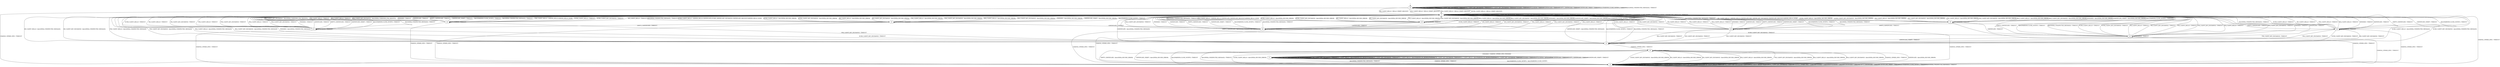 digraph h4 {
s0 [label="s0"];
s1 [label="s1"];
s2 [label="s2"];
s3 [label="s3"];
s4 [label="s4"];
s9 [label="s9"];
s13 [label="s13"];
s5 [label="s5"];
s8 [label="s8"];
s10 [label="s10"];
s11 [label="s11"];
s14 [label="s14"];
s6 [label="s6"];
s12 [label="s12"];
s7 [label="s7"];
s0 -> s1 [label="ECDH_CLIENT_HELLO / HELLO_VERIFY_REQUEST"];
s0 -> s0 [label="ECDH_CLIENT_KEY_EXCHANGE / TIMEOUT"];
s0 -> s1 [label="DH_CLIENT_HELLO / HELLO_VERIFY_REQUEST"];
s0 -> s0 [label="DH_CLIENT_KEY_EXCHANGE / TIMEOUT"];
s0 -> s1 [label="PSK_CLIENT_HELLO / HELLO_VERIFY_REQUEST"];
s0 -> s0 [label="PSK_CLIENT_KEY_EXCHANGE / TIMEOUT"];
s0 -> s1 [label="RSA_CLIENT_HELLO / HELLO_VERIFY_REQUEST"];
s0 -> s0 [label="RSA_CLIENT_KEY_EXCHANGE / TIMEOUT"];
s0 -> s2 [label="CHANGE_CIPHER_SPEC / TIMEOUT"];
s0 -> s0 [label="FINISHED / TIMEOUT"];
s0 -> s0 [label="APPLICATION / TIMEOUT"];
s0 -> s0 [label="CERTIFICATE / TIMEOUT"];
s0 -> s0 [label="EMPTY_CERTIFICATE / TIMEOUT"];
s0 -> s0 [label="CERTIFICATE_VERIFY / TIMEOUT"];
s0 -> s0 [label="Alert(WARNING,CLOSE_NOTIFY) / TIMEOUT"];
s0 -> s0 [label="Alert(FATAL,UNEXPECTED_MESSAGE) / TIMEOUT"];
s1 -> s3 [label="ECDH_CLIENT_HELLO / SERVER_HELLO,CERTIFICATE,ECDHE_SERVER_KEY_EXCHANGE,CERTIFICATE_REQUEST,SERVER_HELLO_DONE"];
s1 -> s1 [label="ECDH_CLIENT_KEY_EXCHANGE / TIMEOUT"];
s1 -> s9 [label="DH_CLIENT_HELLO / SERVER_HELLO,CERTIFICATE,DHE_SERVER_KEY_EXCHANGE,CERTIFICATE_REQUEST,SERVER_HELLO_DONE"];
s1 -> s1 [label="DH_CLIENT_KEY_EXCHANGE / TIMEOUT"];
s1 -> s4 [label="PSK_CLIENT_HELLO / SERVER_HELLO,SERVER_HELLO_DONE"];
s1 -> s1 [label="PSK_CLIENT_KEY_EXCHANGE / TIMEOUT"];
s1 -> s13 [label="RSA_CLIENT_HELLO / SERVER_HELLO,CERTIFICATE,CERTIFICATE_REQUEST,SERVER_HELLO_DONE"];
s1 -> s1 [label="RSA_CLIENT_KEY_EXCHANGE / TIMEOUT"];
s1 -> s2 [label="CHANGE_CIPHER_SPEC / TIMEOUT"];
s1 -> s1 [label="FINISHED / TIMEOUT"];
s1 -> s1 [label="APPLICATION / TIMEOUT"];
s1 -> s1 [label="CERTIFICATE / TIMEOUT"];
s1 -> s1 [label="EMPTY_CERTIFICATE / TIMEOUT"];
s1 -> s1 [label="CERTIFICATE_VERIFY / TIMEOUT"];
s1 -> s1 [label="Alert(WARNING,CLOSE_NOTIFY) / TIMEOUT"];
s1 -> s1 [label="Alert(FATAL,UNEXPECTED_MESSAGE) / TIMEOUT"];
s2 -> s2 [label="ECDH_CLIENT_HELLO / TIMEOUT"];
s2 -> s2 [label="ECDH_CLIENT_KEY_EXCHANGE / TIMEOUT"];
s2 -> s2 [label="DH_CLIENT_HELLO / TIMEOUT"];
s2 -> s2 [label="DH_CLIENT_KEY_EXCHANGE / TIMEOUT"];
s2 -> s2 [label="PSK_CLIENT_HELLO / TIMEOUT"];
s2 -> s2 [label="PSK_CLIENT_KEY_EXCHANGE / TIMEOUT"];
s2 -> s2 [label="RSA_CLIENT_HELLO / TIMEOUT"];
s2 -> s2 [label="RSA_CLIENT_KEY_EXCHANGE / TIMEOUT"];
s2 -> s2 [label="CHANGE_CIPHER_SPEC / TIMEOUT"];
s2 -> s2 [label="FINISHED / TIMEOUT"];
s2 -> s2 [label="APPLICATION / TIMEOUT"];
s2 -> s2 [label="CERTIFICATE / TIMEOUT"];
s2 -> s2 [label="EMPTY_CERTIFICATE / TIMEOUT"];
s2 -> s2 [label="CERTIFICATE_VERIFY / TIMEOUT"];
s2 -> s2 [label="Alert(WARNING,CLOSE_NOTIFY) / TIMEOUT"];
s2 -> s2 [label="Alert(FATAL,UNEXPECTED_MESSAGE) / TIMEOUT"];
s3 -> s1 [label="ECDH_CLIENT_HELLO / Alert(FATAL,DECODE_ERROR)"];
s3 -> s1 [label="ECDH_CLIENT_KEY_EXCHANGE / Alert(FATAL,DECODE_ERROR)"];
s3 -> s1 [label="DH_CLIENT_HELLO / Alert(FATAL,DECODE_ERROR)"];
s3 -> s1 [label="DH_CLIENT_KEY_EXCHANGE / Alert(FATAL,DECODE_ERROR)"];
s3 -> s1 [label="PSK_CLIENT_HELLO / Alert(FATAL,DECODE_ERROR)"];
s3 -> s1 [label="PSK_CLIENT_KEY_EXCHANGE / Alert(FATAL,DECODE_ERROR)"];
s3 -> s1 [label="RSA_CLIENT_HELLO / Alert(FATAL,DECODE_ERROR)"];
s3 -> s1 [label="RSA_CLIENT_KEY_EXCHANGE / Alert(FATAL,DECODE_ERROR)"];
s3 -> s2 [label="CHANGE_CIPHER_SPEC / TIMEOUT"];
s3 -> s1 [label="FINISHED / Alert(FATAL,DECODE_ERROR)"];
s3 -> s3 [label="APPLICATION / TIMEOUT"];
s3 -> s8 [label="CERTIFICATE / TIMEOUT"];
s3 -> s11 [label="EMPTY_CERTIFICATE / TIMEOUT"];
s3 -> s1 [label="CERTIFICATE_VERIFY / Alert(FATAL,DECODE_ERROR)"];
s3 -> s1 [label="Alert(WARNING,CLOSE_NOTIFY) / TIMEOUT"];
s3 -> s1 [label="Alert(FATAL,UNEXPECTED_MESSAGE) / TIMEOUT"];
s4 -> s1 [label="ECDH_CLIENT_HELLO / TIMEOUT"];
s4 -> s1 [label="ECDH_CLIENT_KEY_EXCHANGE / TIMEOUT"];
s4 -> s1 [label="DH_CLIENT_HELLO / TIMEOUT"];
s4 -> s1 [label="DH_CLIENT_KEY_EXCHANGE / Alert(FATAL,UNKNOWN_PSK_IDENTITY)"];
s4 -> s1 [label="PSK_CLIENT_HELLO / TIMEOUT"];
s4 -> s5 [label="PSK_CLIENT_KEY_EXCHANGE / TIMEOUT"];
s4 -> s1 [label="RSA_CLIENT_HELLO / TIMEOUT"];
s4 -> s1 [label="RSA_CLIENT_KEY_EXCHANGE / Alert(FATAL,UNKNOWN_PSK_IDENTITY)"];
s4 -> s2 [label="CHANGE_CIPHER_SPEC / TIMEOUT"];
s4 -> s1 [label="FINISHED / TIMEOUT"];
s4 -> s4 [label="APPLICATION / TIMEOUT"];
s4 -> s1 [label="CERTIFICATE / TIMEOUT"];
s4 -> s1 [label="EMPTY_CERTIFICATE / TIMEOUT"];
s4 -> s1 [label="CERTIFICATE_VERIFY / TIMEOUT"];
s4 -> s1 [label="Alert(WARNING,CLOSE_NOTIFY) / TIMEOUT"];
s4 -> s1 [label="Alert(FATAL,UNEXPECTED_MESSAGE) / TIMEOUT"];
s9 -> s1 [label="ECDH_CLIENT_HELLO / Alert(FATAL,DECODE_ERROR)"];
s9 -> s1 [label="ECDH_CLIENT_KEY_EXCHANGE / Alert(FATAL,DECODE_ERROR)"];
s9 -> s1 [label="DH_CLIENT_HELLO / Alert(FATAL,DECODE_ERROR)"];
s9 -> s1 [label="DH_CLIENT_KEY_EXCHANGE / Alert(FATAL,DECODE_ERROR)"];
s9 -> s1 [label="PSK_CLIENT_HELLO / Alert(FATAL,DECODE_ERROR)"];
s9 -> s1 [label="PSK_CLIENT_KEY_EXCHANGE / Alert(FATAL,DECODE_ERROR)"];
s9 -> s1 [label="RSA_CLIENT_HELLO / Alert(FATAL,DECODE_ERROR)"];
s9 -> s1 [label="RSA_CLIENT_KEY_EXCHANGE / Alert(FATAL,DECODE_ERROR)"];
s9 -> s2 [label="CHANGE_CIPHER_SPEC / TIMEOUT"];
s9 -> s1 [label="FINISHED / Alert(FATAL,DECODE_ERROR)"];
s9 -> s9 [label="APPLICATION / TIMEOUT"];
s9 -> s12 [label="CERTIFICATE / TIMEOUT"];
s9 -> s10 [label="EMPTY_CERTIFICATE / TIMEOUT"];
s9 -> s1 [label="CERTIFICATE_VERIFY / Alert(FATAL,DECODE_ERROR)"];
s9 -> s1 [label="Alert(WARNING,CLOSE_NOTIFY) / TIMEOUT"];
s9 -> s1 [label="Alert(FATAL,UNEXPECTED_MESSAGE) / TIMEOUT"];
s13 -> s1 [label="ECDH_CLIENT_HELLO / Alert(FATAL,DECODE_ERROR)"];
s13 -> s1 [label="ECDH_CLIENT_KEY_EXCHANGE / Alert(FATAL,DECODE_ERROR)"];
s13 -> s1 [label="DH_CLIENT_HELLO / Alert(FATAL,DECODE_ERROR)"];
s13 -> s1 [label="DH_CLIENT_KEY_EXCHANGE / Alert(FATAL,DECODE_ERROR)"];
s13 -> s1 [label="PSK_CLIENT_HELLO / Alert(FATAL,DECODE_ERROR)"];
s13 -> s1 [label="PSK_CLIENT_KEY_EXCHANGE / Alert(FATAL,DECODE_ERROR)"];
s13 -> s1 [label="RSA_CLIENT_HELLO / Alert(FATAL,DECODE_ERROR)"];
s13 -> s1 [label="RSA_CLIENT_KEY_EXCHANGE / Alert(FATAL,DECODE_ERROR)"];
s13 -> s2 [label="CHANGE_CIPHER_SPEC / TIMEOUT"];
s13 -> s1 [label="FINISHED / Alert(FATAL,DECODE_ERROR)"];
s13 -> s13 [label="APPLICATION / TIMEOUT"];
s13 -> s8 [label="CERTIFICATE / TIMEOUT"];
s13 -> s14 [label="EMPTY_CERTIFICATE / TIMEOUT"];
s13 -> s1 [label="CERTIFICATE_VERIFY / Alert(FATAL,DECODE_ERROR)"];
s13 -> s1 [label="Alert(WARNING,CLOSE_NOTIFY) / TIMEOUT"];
s13 -> s1 [label="Alert(FATAL,UNEXPECTED_MESSAGE) / TIMEOUT"];
s5 -> s1 [label="ECDH_CLIENT_HELLO / Alert(FATAL,UNEXPECTED_MESSAGE)"];
s5 -> s1 [label="ECDH_CLIENT_KEY_EXCHANGE / Alert(FATAL,UNEXPECTED_MESSAGE)"];
s5 -> s1 [label="DH_CLIENT_HELLO / Alert(FATAL,UNEXPECTED_MESSAGE)"];
s5 -> s1 [label="DH_CLIENT_KEY_EXCHANGE / Alert(FATAL,UNEXPECTED_MESSAGE)"];
s5 -> s1 [label="PSK_CLIENT_HELLO / Alert(FATAL,UNEXPECTED_MESSAGE)"];
s5 -> s1 [label="PSK_CLIENT_KEY_EXCHANGE / Alert(FATAL,UNEXPECTED_MESSAGE)"];
s5 -> s1 [label="RSA_CLIENT_HELLO / Alert(FATAL,UNEXPECTED_MESSAGE)"];
s5 -> s1 [label="RSA_CLIENT_KEY_EXCHANGE / Alert(FATAL,UNEXPECTED_MESSAGE)"];
s5 -> s6 [label="CHANGE_CIPHER_SPEC / TIMEOUT"];
s5 -> s1 [label="FINISHED / Alert(FATAL,UNEXPECTED_MESSAGE)"];
s5 -> s5 [label="APPLICATION / TIMEOUT"];
s5 -> s1 [label="CERTIFICATE / Alert(FATAL,UNEXPECTED_MESSAGE)"];
s5 -> s1 [label="EMPTY_CERTIFICATE / Alert(FATAL,UNEXPECTED_MESSAGE)"];
s5 -> s1 [label="CERTIFICATE_VERIFY / Alert(FATAL,UNEXPECTED_MESSAGE)"];
s5 -> s1 [label="Alert(WARNING,CLOSE_NOTIFY) / TIMEOUT"];
s5 -> s1 [label="Alert(FATAL,UNEXPECTED_MESSAGE) / TIMEOUT"];
s8 -> s1 [label="ECDH_CLIENT_HELLO / TIMEOUT"];
s8 -> s12 [label="ECDH_CLIENT_KEY_EXCHANGE / TIMEOUT"];
s8 -> s1 [label="DH_CLIENT_HELLO / TIMEOUT"];
s8 -> s1 [label="DH_CLIENT_KEY_EXCHANGE / TIMEOUT"];
s8 -> s1 [label="PSK_CLIENT_HELLO / TIMEOUT"];
s8 -> s1 [label="PSK_CLIENT_KEY_EXCHANGE / TIMEOUT"];
s8 -> s1 [label="RSA_CLIENT_HELLO / TIMEOUT"];
s8 -> s1 [label="RSA_CLIENT_KEY_EXCHANGE / TIMEOUT"];
s8 -> s2 [label="CHANGE_CIPHER_SPEC / TIMEOUT"];
s8 -> s1 [label="FINISHED / TIMEOUT"];
s8 -> s8 [label="APPLICATION / TIMEOUT"];
s8 -> s1 [label="CERTIFICATE / TIMEOUT"];
s8 -> s1 [label="EMPTY_CERTIFICATE / TIMEOUT"];
s8 -> s1 [label="CERTIFICATE_VERIFY / TIMEOUT"];
s8 -> s1 [label="Alert(WARNING,CLOSE_NOTIFY) / TIMEOUT"];
s8 -> s1 [label="Alert(FATAL,UNEXPECTED_MESSAGE) / TIMEOUT"];
s10 -> s1 [label="ECDH_CLIENT_HELLO / TIMEOUT"];
s10 -> s1 [label="ECDH_CLIENT_KEY_EXCHANGE / TIMEOUT"];
s10 -> s1 [label="DH_CLIENT_HELLO / TIMEOUT"];
s10 -> s5 [label="DH_CLIENT_KEY_EXCHANGE / TIMEOUT"];
s10 -> s1 [label="PSK_CLIENT_HELLO / TIMEOUT"];
s10 -> s5 [label="PSK_CLIENT_KEY_EXCHANGE / TIMEOUT"];
s10 -> s1 [label="RSA_CLIENT_HELLO / TIMEOUT"];
s10 -> s5 [label="RSA_CLIENT_KEY_EXCHANGE / TIMEOUT"];
s10 -> s2 [label="CHANGE_CIPHER_SPEC / TIMEOUT"];
s10 -> s1 [label="FINISHED / TIMEOUT"];
s10 -> s10 [label="APPLICATION / TIMEOUT"];
s10 -> s1 [label="CERTIFICATE / TIMEOUT"];
s10 -> s1 [label="EMPTY_CERTIFICATE / TIMEOUT"];
s10 -> s1 [label="CERTIFICATE_VERIFY / TIMEOUT"];
s10 -> s1 [label="Alert(WARNING,CLOSE_NOTIFY) / TIMEOUT"];
s10 -> s1 [label="Alert(FATAL,UNEXPECTED_MESSAGE) / TIMEOUT"];
s11 -> s1 [label="ECDH_CLIENT_HELLO / TIMEOUT"];
s11 -> s5 [label="ECDH_CLIENT_KEY_EXCHANGE / TIMEOUT"];
s11 -> s1 [label="DH_CLIENT_HELLO / TIMEOUT"];
s11 -> s1 [label="DH_CLIENT_KEY_EXCHANGE / TIMEOUT"];
s11 -> s1 [label="PSK_CLIENT_HELLO / TIMEOUT"];
s11 -> s1 [label="PSK_CLIENT_KEY_EXCHANGE / TIMEOUT"];
s11 -> s1 [label="RSA_CLIENT_HELLO / TIMEOUT"];
s11 -> s1 [label="RSA_CLIENT_KEY_EXCHANGE / TIMEOUT"];
s11 -> s2 [label="CHANGE_CIPHER_SPEC / TIMEOUT"];
s11 -> s1 [label="FINISHED / TIMEOUT"];
s11 -> s11 [label="APPLICATION / TIMEOUT"];
s11 -> s1 [label="CERTIFICATE / TIMEOUT"];
s11 -> s1 [label="EMPTY_CERTIFICATE / TIMEOUT"];
s11 -> s1 [label="CERTIFICATE_VERIFY / TIMEOUT"];
s11 -> s1 [label="Alert(WARNING,CLOSE_NOTIFY) / TIMEOUT"];
s11 -> s1 [label="Alert(FATAL,UNEXPECTED_MESSAGE) / TIMEOUT"];
s14 -> s1 [label="ECDH_CLIENT_HELLO / TIMEOUT"];
s14 -> s5 [label="ECDH_CLIENT_KEY_EXCHANGE / TIMEOUT"];
s14 -> s1 [label="DH_CLIENT_HELLO / TIMEOUT"];
s14 -> s5 [label="DH_CLIENT_KEY_EXCHANGE / TIMEOUT"];
s14 -> s1 [label="PSK_CLIENT_HELLO / TIMEOUT"];
s14 -> s5 [label="PSK_CLIENT_KEY_EXCHANGE / TIMEOUT"];
s14 -> s1 [label="RSA_CLIENT_HELLO / TIMEOUT"];
s14 -> s5 [label="RSA_CLIENT_KEY_EXCHANGE / TIMEOUT"];
s14 -> s2 [label="CHANGE_CIPHER_SPEC / TIMEOUT"];
s14 -> s1 [label="FINISHED / TIMEOUT"];
s14 -> s14 [label="APPLICATION / TIMEOUT"];
s14 -> s1 [label="CERTIFICATE / TIMEOUT"];
s14 -> s1 [label="EMPTY_CERTIFICATE / TIMEOUT"];
s14 -> s1 [label="CERTIFICATE_VERIFY / TIMEOUT"];
s14 -> s1 [label="Alert(WARNING,CLOSE_NOTIFY) / TIMEOUT"];
s14 -> s1 [label="Alert(FATAL,UNEXPECTED_MESSAGE) / TIMEOUT"];
s6 -> s2 [label="ECDH_CLIENT_HELLO / Alert(FATAL,DECODE_ERROR)"];
s6 -> s2 [label="ECDH_CLIENT_KEY_EXCHANGE / Alert(FATAL,DECODE_ERROR)"];
s6 -> s2 [label="DH_CLIENT_HELLO / Alert(FATAL,DECODE_ERROR)"];
s6 -> s2 [label="DH_CLIENT_KEY_EXCHANGE / Alert(FATAL,DECODE_ERROR)"];
s6 -> s2 [label="PSK_CLIENT_HELLO / Alert(FATAL,DECODE_ERROR)"];
s6 -> s2 [label="PSK_CLIENT_KEY_EXCHANGE / Alert(FATAL,DECODE_ERROR)"];
s6 -> s2 [label="RSA_CLIENT_HELLO / Alert(FATAL,DECODE_ERROR)"];
s6 -> s2 [label="RSA_CLIENT_KEY_EXCHANGE / Alert(FATAL,DECODE_ERROR)"];
s6 -> s2 [label="CHANGE_CIPHER_SPEC / TIMEOUT"];
s6 -> s7 [label="FINISHED / CHANGE_CIPHER_SPEC,FINISHED"];
s6 -> s6 [label="APPLICATION / TIMEOUT"];
s6 -> s2 [label="CERTIFICATE / Alert(FATAL,DECODE_ERROR)"];
s6 -> s2 [label="EMPTY_CERTIFICATE / Alert(FATAL,DECODE_ERROR)"];
s6 -> s2 [label="CERTIFICATE_VERIFY / Alert(FATAL,DECODE_ERROR)"];
s6 -> s2 [label="Alert(WARNING,CLOSE_NOTIFY) / TIMEOUT"];
s6 -> s2 [label="Alert(FATAL,UNEXPECTED_MESSAGE) / TIMEOUT"];
s12 -> s1 [label="ECDH_CLIENT_HELLO / TIMEOUT"];
s12 -> s1 [label="ECDH_CLIENT_KEY_EXCHANGE / TIMEOUT"];
s12 -> s1 [label="DH_CLIENT_HELLO / TIMEOUT"];
s12 -> s1 [label="DH_CLIENT_KEY_EXCHANGE / TIMEOUT"];
s12 -> s1 [label="PSK_CLIENT_HELLO / TIMEOUT"];
s12 -> s1 [label="PSK_CLIENT_KEY_EXCHANGE / TIMEOUT"];
s12 -> s1 [label="RSA_CLIENT_HELLO / TIMEOUT"];
s12 -> s1 [label="RSA_CLIENT_KEY_EXCHANGE / TIMEOUT"];
s12 -> s2 [label="CHANGE_CIPHER_SPEC / TIMEOUT"];
s12 -> s1 [label="FINISHED / TIMEOUT"];
s12 -> s12 [label="APPLICATION / TIMEOUT"];
s12 -> s1 [label="CERTIFICATE / TIMEOUT"];
s12 -> s1 [label="EMPTY_CERTIFICATE / TIMEOUT"];
s12 -> s5 [label="CERTIFICATE_VERIFY / TIMEOUT"];
s12 -> s1 [label="Alert(WARNING,CLOSE_NOTIFY) / TIMEOUT"];
s12 -> s1 [label="Alert(FATAL,UNEXPECTED_MESSAGE) / TIMEOUT"];
s7 -> s7 [label="ECDH_CLIENT_HELLO / Alert(WARNING,NO_RENEGOTIATION)"];
s7 -> s7 [label="ECDH_CLIENT_KEY_EXCHANGE / TIMEOUT"];
s7 -> s7 [label="DH_CLIENT_HELLO / Alert(WARNING,NO_RENEGOTIATION)"];
s7 -> s7 [label="DH_CLIENT_KEY_EXCHANGE / TIMEOUT"];
s7 -> s7 [label="PSK_CLIENT_HELLO / Alert(WARNING,NO_RENEGOTIATION)"];
s7 -> s7 [label="PSK_CLIENT_KEY_EXCHANGE / TIMEOUT"];
s7 -> s7 [label="RSA_CLIENT_HELLO / Alert(WARNING,NO_RENEGOTIATION)"];
s7 -> s7 [label="RSA_CLIENT_KEY_EXCHANGE / TIMEOUT"];
s7 -> s2 [label="CHANGE_CIPHER_SPEC / TIMEOUT"];
s7 -> s7 [label="FINISHED / TIMEOUT"];
s7 -> s7 [label="APPLICATION / APPLICATION"];
s7 -> s7 [label="CERTIFICATE / TIMEOUT"];
s7 -> s7 [label="EMPTY_CERTIFICATE / TIMEOUT"];
s7 -> s7 [label="CERTIFICATE_VERIFY / TIMEOUT"];
s7 -> s2 [label="Alert(WARNING,CLOSE_NOTIFY) / Alert(WARNING,CLOSE_NOTIFY)"];
s7 -> s2 [label="Alert(FATAL,UNEXPECTED_MESSAGE) / TIMEOUT"];
__start0 [shape=none, label=""];
__start0 -> s0 [label=""];
}

